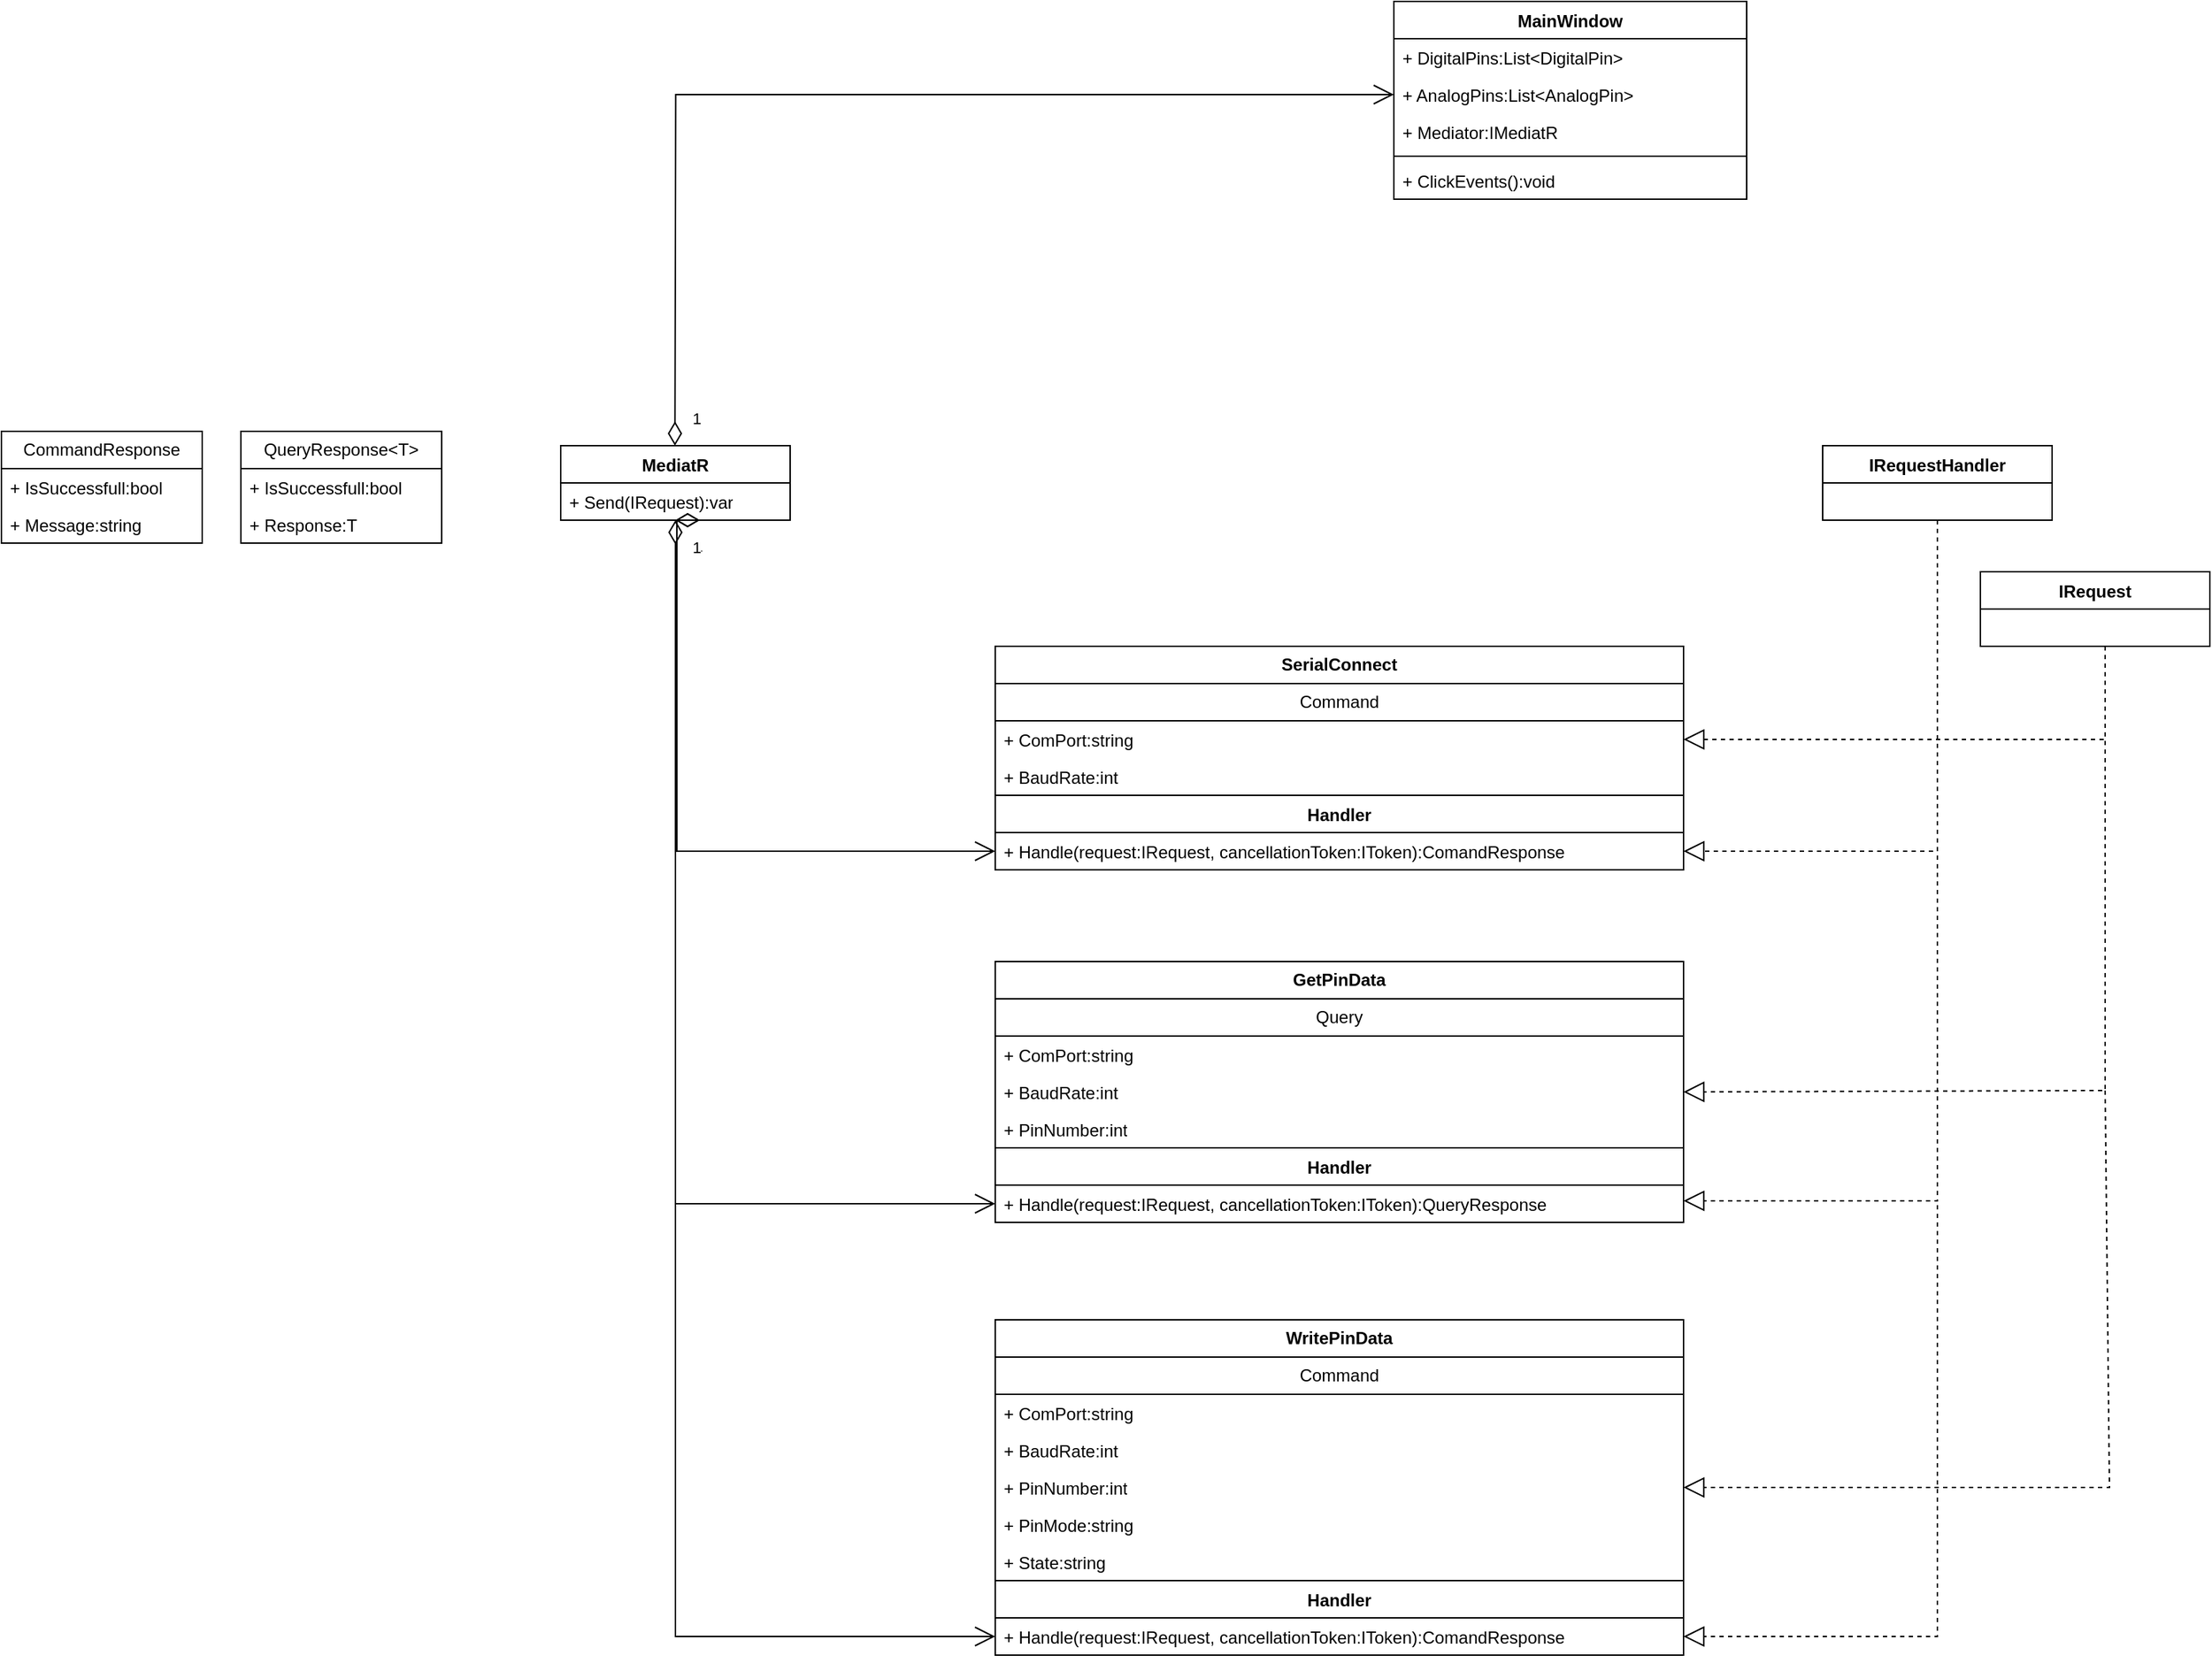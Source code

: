<mxfile version="24.3.0" type="device">
  <diagram id="C5RBs43oDa-KdzZeNtuy" name="Page-1">
    <mxGraphModel dx="2860" dy="981" grid="1" gridSize="10" guides="1" tooltips="1" connect="1" arrows="1" fold="1" page="1" pageScale="1" pageWidth="827" pageHeight="1169" math="0" shadow="0">
      <root>
        <mxCell id="WIyWlLk6GJQsqaUBKTNV-0" />
        <mxCell id="WIyWlLk6GJQsqaUBKTNV-1" parent="WIyWlLk6GJQsqaUBKTNV-0" />
        <mxCell id="dkW8zP6HYwiiRKgh0QS8-4" value="MediatR" style="swimlane;fontStyle=1;align=center;verticalAlign=top;childLayout=stackLayout;horizontal=1;startSize=26;horizontalStack=0;resizeParent=1;resizeParentMax=0;resizeLast=0;collapsible=1;marginBottom=0;whiteSpace=wrap;html=1;" parent="WIyWlLk6GJQsqaUBKTNV-1" vertex="1">
          <mxGeometry x="-290" y="420" width="160" height="52" as="geometry" />
        </mxCell>
        <mxCell id="dkW8zP6HYwiiRKgh0QS8-7" value="+ Send(IRequest):var" style="text;strokeColor=none;fillColor=none;align=left;verticalAlign=top;spacingLeft=4;spacingRight=4;overflow=hidden;rotatable=0;points=[[0,0.5],[1,0.5]];portConstraint=eastwest;whiteSpace=wrap;html=1;" parent="dkW8zP6HYwiiRKgh0QS8-4" vertex="1">
          <mxGeometry y="26" width="160" height="26" as="geometry" />
        </mxCell>
        <mxCell id="dkW8zP6HYwiiRKgh0QS8-8" value="MainWindow" style="swimlane;fontStyle=1;align=center;verticalAlign=top;childLayout=stackLayout;horizontal=1;startSize=26;horizontalStack=0;resizeParent=1;resizeParentMax=0;resizeLast=0;collapsible=1;marginBottom=0;whiteSpace=wrap;html=1;" parent="WIyWlLk6GJQsqaUBKTNV-1" vertex="1">
          <mxGeometry x="291" y="110" width="246" height="138" as="geometry" />
        </mxCell>
        <mxCell id="dkW8zP6HYwiiRKgh0QS8-9" value="+ DigitalPins:List&amp;lt;DigitalPin&amp;gt;" style="text;strokeColor=none;fillColor=none;align=left;verticalAlign=top;spacingLeft=4;spacingRight=4;overflow=hidden;rotatable=0;points=[[0,0.5],[1,0.5]];portConstraint=eastwest;whiteSpace=wrap;html=1;" parent="dkW8zP6HYwiiRKgh0QS8-8" vertex="1">
          <mxGeometry y="26" width="246" height="26" as="geometry" />
        </mxCell>
        <mxCell id="dkW8zP6HYwiiRKgh0QS8-12" value="+ AnalogPins:List&amp;lt;AnalogPin&amp;gt;" style="text;strokeColor=none;fillColor=none;align=left;verticalAlign=top;spacingLeft=4;spacingRight=4;overflow=hidden;rotatable=0;points=[[0,0.5],[1,0.5]];portConstraint=eastwest;whiteSpace=wrap;html=1;" parent="dkW8zP6HYwiiRKgh0QS8-8" vertex="1">
          <mxGeometry y="52" width="246" height="26" as="geometry" />
        </mxCell>
        <mxCell id="dkW8zP6HYwiiRKgh0QS8-13" value="+ Mediator:IMediatR" style="text;strokeColor=none;fillColor=none;align=left;verticalAlign=top;spacingLeft=4;spacingRight=4;overflow=hidden;rotatable=0;points=[[0,0.5],[1,0.5]];portConstraint=eastwest;whiteSpace=wrap;html=1;" parent="dkW8zP6HYwiiRKgh0QS8-8" vertex="1">
          <mxGeometry y="78" width="246" height="26" as="geometry" />
        </mxCell>
        <mxCell id="dkW8zP6HYwiiRKgh0QS8-10" value="" style="line;strokeWidth=1;fillColor=none;align=left;verticalAlign=middle;spacingTop=-1;spacingLeft=3;spacingRight=3;rotatable=0;labelPosition=right;points=[];portConstraint=eastwest;strokeColor=inherit;" parent="dkW8zP6HYwiiRKgh0QS8-8" vertex="1">
          <mxGeometry y="104" width="246" height="8" as="geometry" />
        </mxCell>
        <mxCell id="dkW8zP6HYwiiRKgh0QS8-11" value="+ ClickEvents():void" style="text;strokeColor=none;fillColor=none;align=left;verticalAlign=top;spacingLeft=4;spacingRight=4;overflow=hidden;rotatable=0;points=[[0,0.5],[1,0.5]];portConstraint=eastwest;whiteSpace=wrap;html=1;" parent="dkW8zP6HYwiiRKgh0QS8-8" vertex="1">
          <mxGeometry y="112" width="246" height="26" as="geometry" />
        </mxCell>
        <mxCell id="dkW8zP6HYwiiRKgh0QS8-19" value="&lt;span style=&quot;font-weight: 700;&quot;&gt;SerialConnect&lt;/span&gt;" style="swimlane;fontStyle=0;childLayout=stackLayout;horizontal=1;startSize=26;fillColor=none;horizontalStack=0;resizeParent=1;resizeParentMax=0;resizeLast=0;collapsible=1;marginBottom=0;whiteSpace=wrap;html=1;" parent="WIyWlLk6GJQsqaUBKTNV-1" vertex="1">
          <mxGeometry x="13" y="560" width="480" height="156" as="geometry">
            <mxRectangle x="344" y="585" width="120" height="30" as="alternateBounds" />
          </mxGeometry>
        </mxCell>
        <mxCell id="dkW8zP6HYwiiRKgh0QS8-27" value="Command" style="swimlane;fontStyle=0;childLayout=stackLayout;horizontal=1;startSize=26;fillColor=none;horizontalStack=0;resizeParent=1;resizeParentMax=0;resizeLast=0;collapsible=1;marginBottom=0;whiteSpace=wrap;html=1;" parent="dkW8zP6HYwiiRKgh0QS8-19" vertex="1">
          <mxGeometry y="26" width="480" height="78" as="geometry">
            <mxRectangle y="26" width="140" height="30" as="alternateBounds" />
          </mxGeometry>
        </mxCell>
        <mxCell id="dkW8zP6HYwiiRKgh0QS8-28" value="+ ComPort:string" style="text;strokeColor=none;fillColor=none;align=left;verticalAlign=top;spacingLeft=4;spacingRight=4;overflow=hidden;rotatable=0;points=[[0,0.5],[1,0.5]];portConstraint=eastwest;whiteSpace=wrap;html=1;" parent="dkW8zP6HYwiiRKgh0QS8-27" vertex="1">
          <mxGeometry y="26" width="480" height="26" as="geometry" />
        </mxCell>
        <mxCell id="dkW8zP6HYwiiRKgh0QS8-29" value="+ BaudRate:int" style="text;strokeColor=none;fillColor=none;align=left;verticalAlign=top;spacingLeft=4;spacingRight=4;overflow=hidden;rotatable=0;points=[[0,0.5],[1,0.5]];portConstraint=eastwest;whiteSpace=wrap;html=1;" parent="dkW8zP6HYwiiRKgh0QS8-27" vertex="1">
          <mxGeometry y="52" width="480" height="26" as="geometry" />
        </mxCell>
        <mxCell id="dkW8zP6HYwiiRKgh0QS8-31" value="Handler" style="swimlane;fontStyle=1;align=center;verticalAlign=top;childLayout=stackLayout;horizontal=1;startSize=26;horizontalStack=0;resizeParent=1;resizeParentMax=0;resizeLast=0;collapsible=1;marginBottom=0;whiteSpace=wrap;html=1;" parent="dkW8zP6HYwiiRKgh0QS8-19" vertex="1">
          <mxGeometry y="104" width="480" height="52" as="geometry">
            <mxRectangle y="104" width="140" height="30" as="alternateBounds" />
          </mxGeometry>
        </mxCell>
        <mxCell id="dkW8zP6HYwiiRKgh0QS8-34" value="+ Handle(request:IRequest, cancellationToken:IToken):ComandResponse" style="text;strokeColor=none;fillColor=none;align=left;verticalAlign=top;spacingLeft=4;spacingRight=4;overflow=hidden;rotatable=0;points=[[0,0.5],[1,0.5]];portConstraint=eastwest;whiteSpace=wrap;html=1;" parent="dkW8zP6HYwiiRKgh0QS8-31" vertex="1">
          <mxGeometry y="26" width="480" height="26" as="geometry" />
        </mxCell>
        <mxCell id="dkW8zP6HYwiiRKgh0QS8-35" value="CommandResponse" style="swimlane;fontStyle=0;childLayout=stackLayout;horizontal=1;startSize=26;fillColor=none;horizontalStack=0;resizeParent=1;resizeParentMax=0;resizeLast=0;collapsible=1;marginBottom=0;whiteSpace=wrap;html=1;" parent="WIyWlLk6GJQsqaUBKTNV-1" vertex="1">
          <mxGeometry x="-680" y="410" width="140" height="78" as="geometry" />
        </mxCell>
        <mxCell id="dkW8zP6HYwiiRKgh0QS8-44" value="+ IsSuccessfull:bool" style="text;strokeColor=none;fillColor=none;align=left;verticalAlign=top;spacingLeft=4;spacingRight=4;overflow=hidden;rotatable=0;points=[[0,0.5],[1,0.5]];portConstraint=eastwest;whiteSpace=wrap;html=1;" parent="dkW8zP6HYwiiRKgh0QS8-35" vertex="1">
          <mxGeometry y="26" width="140" height="26" as="geometry" />
        </mxCell>
        <mxCell id="dkW8zP6HYwiiRKgh0QS8-37" value="+ Message:string" style="text;strokeColor=none;fillColor=none;align=left;verticalAlign=top;spacingLeft=4;spacingRight=4;overflow=hidden;rotatable=0;points=[[0,0.5],[1,0.5]];portConstraint=eastwest;whiteSpace=wrap;html=1;" parent="dkW8zP6HYwiiRKgh0QS8-35" vertex="1">
          <mxGeometry y="52" width="140" height="26" as="geometry" />
        </mxCell>
        <mxCell id="dkW8zP6HYwiiRKgh0QS8-39" value="QueryResponse&amp;lt;T&amp;gt;" style="swimlane;fontStyle=0;childLayout=stackLayout;horizontal=1;startSize=26;fillColor=none;horizontalStack=0;resizeParent=1;resizeParentMax=0;resizeLast=0;collapsible=1;marginBottom=0;whiteSpace=wrap;html=1;" parent="WIyWlLk6GJQsqaUBKTNV-1" vertex="1">
          <mxGeometry x="-513" y="410" width="140" height="78" as="geometry" />
        </mxCell>
        <mxCell id="dkW8zP6HYwiiRKgh0QS8-40" value="+ IsSuccessfull:bool" style="text;strokeColor=none;fillColor=none;align=left;verticalAlign=top;spacingLeft=4;spacingRight=4;overflow=hidden;rotatable=0;points=[[0,0.5],[1,0.5]];portConstraint=eastwest;whiteSpace=wrap;html=1;" parent="dkW8zP6HYwiiRKgh0QS8-39" vertex="1">
          <mxGeometry y="26" width="140" height="26" as="geometry" />
        </mxCell>
        <mxCell id="dkW8zP6HYwiiRKgh0QS8-41" value="+ Response:T" style="text;strokeColor=none;fillColor=none;align=left;verticalAlign=top;spacingLeft=4;spacingRight=4;overflow=hidden;rotatable=0;points=[[0,0.5],[1,0.5]];portConstraint=eastwest;whiteSpace=wrap;html=1;" parent="dkW8zP6HYwiiRKgh0QS8-39" vertex="1">
          <mxGeometry y="52" width="140" height="26" as="geometry" />
        </mxCell>
        <mxCell id="dkW8zP6HYwiiRKgh0QS8-47" value="&lt;span style=&quot;font-weight: 700;&quot;&gt;GetPinData&lt;/span&gt;" style="swimlane;fontStyle=0;childLayout=stackLayout;horizontal=1;startSize=26;fillColor=none;horizontalStack=0;resizeParent=1;resizeParentMax=0;resizeLast=0;collapsible=1;marginBottom=0;whiteSpace=wrap;html=1;" parent="WIyWlLk6GJQsqaUBKTNV-1" vertex="1">
          <mxGeometry x="13" y="780" width="480" height="182" as="geometry">
            <mxRectangle x="344" y="585" width="120" height="30" as="alternateBounds" />
          </mxGeometry>
        </mxCell>
        <mxCell id="dkW8zP6HYwiiRKgh0QS8-48" value="Query" style="swimlane;fontStyle=0;childLayout=stackLayout;horizontal=1;startSize=26;fillColor=none;horizontalStack=0;resizeParent=1;resizeParentMax=0;resizeLast=0;collapsible=1;marginBottom=0;whiteSpace=wrap;html=1;" parent="dkW8zP6HYwiiRKgh0QS8-47" vertex="1">
          <mxGeometry y="26" width="480" height="104" as="geometry">
            <mxRectangle y="26" width="140" height="30" as="alternateBounds" />
          </mxGeometry>
        </mxCell>
        <mxCell id="dkW8zP6HYwiiRKgh0QS8-49" value="+ ComPort:string" style="text;strokeColor=none;fillColor=none;align=left;verticalAlign=top;spacingLeft=4;spacingRight=4;overflow=hidden;rotatable=0;points=[[0,0.5],[1,0.5]];portConstraint=eastwest;whiteSpace=wrap;html=1;" parent="dkW8zP6HYwiiRKgh0QS8-48" vertex="1">
          <mxGeometry y="26" width="480" height="26" as="geometry" />
        </mxCell>
        <mxCell id="dkW8zP6HYwiiRKgh0QS8-50" value="+ BaudRate:int" style="text;strokeColor=none;fillColor=none;align=left;verticalAlign=top;spacingLeft=4;spacingRight=4;overflow=hidden;rotatable=0;points=[[0,0.5],[1,0.5]];portConstraint=eastwest;whiteSpace=wrap;html=1;" parent="dkW8zP6HYwiiRKgh0QS8-48" vertex="1">
          <mxGeometry y="52" width="480" height="26" as="geometry" />
        </mxCell>
        <mxCell id="dkW8zP6HYwiiRKgh0QS8-53" value="+ PinNumber:int" style="text;strokeColor=none;fillColor=none;align=left;verticalAlign=top;spacingLeft=4;spacingRight=4;overflow=hidden;rotatable=0;points=[[0,0.5],[1,0.5]];portConstraint=eastwest;whiteSpace=wrap;html=1;" parent="dkW8zP6HYwiiRKgh0QS8-48" vertex="1">
          <mxGeometry y="78" width="480" height="26" as="geometry" />
        </mxCell>
        <mxCell id="dkW8zP6HYwiiRKgh0QS8-51" value="Handler" style="swimlane;fontStyle=1;align=center;verticalAlign=top;childLayout=stackLayout;horizontal=1;startSize=26;horizontalStack=0;resizeParent=1;resizeParentMax=0;resizeLast=0;collapsible=1;marginBottom=0;whiteSpace=wrap;html=1;" parent="dkW8zP6HYwiiRKgh0QS8-47" vertex="1">
          <mxGeometry y="130" width="480" height="52" as="geometry">
            <mxRectangle y="104" width="140" height="30" as="alternateBounds" />
          </mxGeometry>
        </mxCell>
        <mxCell id="dkW8zP6HYwiiRKgh0QS8-52" value="+ Handle(request:IRequest, cancellationToken:IToken):QueryResponse" style="text;strokeColor=none;fillColor=none;align=left;verticalAlign=top;spacingLeft=4;spacingRight=4;overflow=hidden;rotatable=0;points=[[0,0.5],[1,0.5]];portConstraint=eastwest;whiteSpace=wrap;html=1;" parent="dkW8zP6HYwiiRKgh0QS8-51" vertex="1">
          <mxGeometry y="26" width="480" height="26" as="geometry" />
        </mxCell>
        <mxCell id="dkW8zP6HYwiiRKgh0QS8-54" value="&lt;span style=&quot;font-weight: 700;&quot;&gt;WritePinData&lt;/span&gt;" style="swimlane;fontStyle=0;childLayout=stackLayout;horizontal=1;startSize=26;fillColor=none;horizontalStack=0;resizeParent=1;resizeParentMax=0;resizeLast=0;collapsible=1;marginBottom=0;whiteSpace=wrap;html=1;" parent="WIyWlLk6GJQsqaUBKTNV-1" vertex="1">
          <mxGeometry x="13" y="1030" width="480" height="234" as="geometry">
            <mxRectangle x="344" y="585" width="120" height="30" as="alternateBounds" />
          </mxGeometry>
        </mxCell>
        <mxCell id="dkW8zP6HYwiiRKgh0QS8-55" value="Command" style="swimlane;fontStyle=0;childLayout=stackLayout;horizontal=1;startSize=26;fillColor=none;horizontalStack=0;resizeParent=1;resizeParentMax=0;resizeLast=0;collapsible=1;marginBottom=0;whiteSpace=wrap;html=1;" parent="dkW8zP6HYwiiRKgh0QS8-54" vertex="1">
          <mxGeometry y="26" width="480" height="156" as="geometry">
            <mxRectangle y="26" width="140" height="30" as="alternateBounds" />
          </mxGeometry>
        </mxCell>
        <mxCell id="dkW8zP6HYwiiRKgh0QS8-56" value="+ ComPort:string" style="text;strokeColor=none;fillColor=none;align=left;verticalAlign=top;spacingLeft=4;spacingRight=4;overflow=hidden;rotatable=0;points=[[0,0.5],[1,0.5]];portConstraint=eastwest;whiteSpace=wrap;html=1;" parent="dkW8zP6HYwiiRKgh0QS8-55" vertex="1">
          <mxGeometry y="26" width="480" height="26" as="geometry" />
        </mxCell>
        <mxCell id="dkW8zP6HYwiiRKgh0QS8-57" value="+ BaudRate:int" style="text;strokeColor=none;fillColor=none;align=left;verticalAlign=top;spacingLeft=4;spacingRight=4;overflow=hidden;rotatable=0;points=[[0,0.5],[1,0.5]];portConstraint=eastwest;whiteSpace=wrap;html=1;" parent="dkW8zP6HYwiiRKgh0QS8-55" vertex="1">
          <mxGeometry y="52" width="480" height="26" as="geometry" />
        </mxCell>
        <mxCell id="dkW8zP6HYwiiRKgh0QS8-58" value="+ PinNumber:int" style="text;strokeColor=none;fillColor=none;align=left;verticalAlign=top;spacingLeft=4;spacingRight=4;overflow=hidden;rotatable=0;points=[[0,0.5],[1,0.5]];portConstraint=eastwest;whiteSpace=wrap;html=1;" parent="dkW8zP6HYwiiRKgh0QS8-55" vertex="1">
          <mxGeometry y="78" width="480" height="26" as="geometry" />
        </mxCell>
        <mxCell id="dkW8zP6HYwiiRKgh0QS8-65" value="+ PinMode:string" style="text;strokeColor=none;fillColor=none;align=left;verticalAlign=top;spacingLeft=4;spacingRight=4;overflow=hidden;rotatable=0;points=[[0,0.5],[1,0.5]];portConstraint=eastwest;whiteSpace=wrap;html=1;" parent="dkW8zP6HYwiiRKgh0QS8-55" vertex="1">
          <mxGeometry y="104" width="480" height="26" as="geometry" />
        </mxCell>
        <mxCell id="dkW8zP6HYwiiRKgh0QS8-66" value="+ State:string" style="text;strokeColor=none;fillColor=none;align=left;verticalAlign=top;spacingLeft=4;spacingRight=4;overflow=hidden;rotatable=0;points=[[0,0.5],[1,0.5]];portConstraint=eastwest;whiteSpace=wrap;html=1;" parent="dkW8zP6HYwiiRKgh0QS8-55" vertex="1">
          <mxGeometry y="130" width="480" height="26" as="geometry" />
        </mxCell>
        <mxCell id="dkW8zP6HYwiiRKgh0QS8-59" value="Handler" style="swimlane;fontStyle=1;align=center;verticalAlign=top;childLayout=stackLayout;horizontal=1;startSize=26;horizontalStack=0;resizeParent=1;resizeParentMax=0;resizeLast=0;collapsible=1;marginBottom=0;whiteSpace=wrap;html=1;" parent="dkW8zP6HYwiiRKgh0QS8-54" vertex="1">
          <mxGeometry y="182" width="480" height="52" as="geometry">
            <mxRectangle y="104" width="140" height="30" as="alternateBounds" />
          </mxGeometry>
        </mxCell>
        <mxCell id="dkW8zP6HYwiiRKgh0QS8-60" value="+ Handle(request:IRequest, cancellationToken:IToken):ComandResponse" style="text;strokeColor=none;fillColor=none;align=left;verticalAlign=top;spacingLeft=4;spacingRight=4;overflow=hidden;rotatable=0;points=[[0,0.5],[1,0.5]];portConstraint=eastwest;whiteSpace=wrap;html=1;" parent="dkW8zP6HYwiiRKgh0QS8-59" vertex="1">
          <mxGeometry y="26" width="480" height="26" as="geometry" />
        </mxCell>
        <mxCell id="OptHiRiKHPPA2WoH1iJA-0" value="IRequestHandler" style="swimlane;fontStyle=1;align=center;verticalAlign=top;childLayout=stackLayout;horizontal=1;startSize=26;horizontalStack=0;resizeParent=1;resizeParentMax=0;resizeLast=0;collapsible=1;marginBottom=0;whiteSpace=wrap;html=1;" parent="WIyWlLk6GJQsqaUBKTNV-1" vertex="1">
          <mxGeometry x="590" y="420" width="160" height="52" as="geometry" />
        </mxCell>
        <mxCell id="OptHiRiKHPPA2WoH1iJA-2" value="IRequest" style="swimlane;fontStyle=1;align=center;verticalAlign=top;childLayout=stackLayout;horizontal=1;startSize=26;horizontalStack=0;resizeParent=1;resizeParentMax=0;resizeLast=0;collapsible=1;marginBottom=0;whiteSpace=wrap;html=1;" parent="WIyWlLk6GJQsqaUBKTNV-1" vertex="1">
          <mxGeometry x="700" y="508" width="160" height="52" as="geometry" />
        </mxCell>
        <mxCell id="kZT4_7rpugISarSluX1K-0" value="1" style="endArrow=open;html=1;endSize=12;startArrow=diamondThin;startSize=14;startFill=0;edgeStyle=orthogonalEdgeStyle;align=left;verticalAlign=bottom;rounded=0;entryX=0;entryY=0.5;entryDx=0;entryDy=0;" edge="1" parent="WIyWlLk6GJQsqaUBKTNV-1" target="dkW8zP6HYwiiRKgh0QS8-12">
          <mxGeometry x="-0.973" y="-10" relative="1" as="geometry">
            <mxPoint x="-210.34" y="420" as="sourcePoint" />
            <mxPoint x="-210.34" y="291" as="targetPoint" />
            <mxPoint as="offset" />
          </mxGeometry>
        </mxCell>
        <mxCell id="kZT4_7rpugISarSluX1K-1" value="1" style="endArrow=open;html=1;endSize=12;startArrow=diamondThin;startSize=14;startFill=0;edgeStyle=orthogonalEdgeStyle;align=left;verticalAlign=bottom;rounded=0;entryX=0;entryY=0.5;entryDx=0;entryDy=0;" edge="1" parent="WIyWlLk6GJQsqaUBKTNV-1" target="dkW8zP6HYwiiRKgh0QS8-34">
          <mxGeometry x="-0.879" y="10" relative="1" as="geometry">
            <mxPoint x="-210" y="472" as="sourcePoint" />
            <mxPoint x="10" y="703" as="targetPoint" />
            <Array as="points">
              <mxPoint x="-209" y="472" />
              <mxPoint x="-209" y="703" />
            </Array>
            <mxPoint as="offset" />
          </mxGeometry>
        </mxCell>
        <mxCell id="kZT4_7rpugISarSluX1K-3" value="1" style="endArrow=open;html=1;endSize=12;startArrow=diamondThin;startSize=14;startFill=0;edgeStyle=orthogonalEdgeStyle;align=left;verticalAlign=bottom;rounded=0;entryX=0;entryY=0.5;entryDx=0;entryDy=0;" edge="1" parent="WIyWlLk6GJQsqaUBKTNV-1" target="dkW8zP6HYwiiRKgh0QS8-52">
          <mxGeometry x="-0.917" y="9" relative="1" as="geometry">
            <mxPoint x="-210" y="472" as="sourcePoint" />
            <mxPoint x="-140" y="710" as="targetPoint" />
            <Array as="points">
              <mxPoint x="-209" y="472" />
              <mxPoint x="-209" y="703" />
              <mxPoint x="-210" y="703" />
              <mxPoint x="-210" y="949" />
            </Array>
            <mxPoint as="offset" />
          </mxGeometry>
        </mxCell>
        <mxCell id="kZT4_7rpugISarSluX1K-4" value="1" style="endArrow=open;html=1;endSize=12;startArrow=diamondThin;startSize=14;startFill=0;edgeStyle=orthogonalEdgeStyle;align=left;verticalAlign=bottom;rounded=0;entryX=0;entryY=0.5;entryDx=0;entryDy=0;" edge="1" parent="WIyWlLk6GJQsqaUBKTNV-1" target="dkW8zP6HYwiiRKgh0QS8-60">
          <mxGeometry x="-0.944" y="10" relative="1" as="geometry">
            <mxPoint x="-210" y="472" as="sourcePoint" />
            <mxPoint x="13" y="703" as="targetPoint" />
            <Array as="points">
              <mxPoint x="-210" y="1251" />
            </Array>
            <mxPoint as="offset" />
          </mxGeometry>
        </mxCell>
        <mxCell id="kZT4_7rpugISarSluX1K-5" value="" style="endArrow=block;dashed=1;endFill=0;endSize=12;html=1;rounded=0;exitX=0.5;exitY=1;exitDx=0;exitDy=0;entryX=1;entryY=0.5;entryDx=0;entryDy=0;" edge="1" parent="WIyWlLk6GJQsqaUBKTNV-1" source="OptHiRiKHPPA2WoH1iJA-0" target="dkW8zP6HYwiiRKgh0QS8-34">
          <mxGeometry width="160" relative="1" as="geometry">
            <mxPoint x="650" y="640" as="sourcePoint" />
            <mxPoint x="810" y="640" as="targetPoint" />
            <Array as="points">
              <mxPoint x="670" y="703" />
            </Array>
          </mxGeometry>
        </mxCell>
        <mxCell id="kZT4_7rpugISarSluX1K-7" value="" style="endArrow=block;dashed=1;endFill=0;endSize=12;html=1;rounded=0;entryX=1;entryY=0.5;entryDx=0;entryDy=0;" edge="1" parent="WIyWlLk6GJQsqaUBKTNV-1">
          <mxGeometry width="160" relative="1" as="geometry">
            <mxPoint x="670" y="700" as="sourcePoint" />
            <mxPoint x="493" y="947" as="targetPoint" />
            <Array as="points">
              <mxPoint x="670" y="947" />
            </Array>
          </mxGeometry>
        </mxCell>
        <mxCell id="kZT4_7rpugISarSluX1K-8" value="" style="endArrow=block;dashed=1;endFill=0;endSize=12;html=1;rounded=0;entryX=1;entryY=0.5;entryDx=0;entryDy=0;" edge="1" parent="WIyWlLk6GJQsqaUBKTNV-1">
          <mxGeometry width="160" relative="1" as="geometry">
            <mxPoint x="670" y="950" as="sourcePoint" />
            <mxPoint x="493" y="1251" as="targetPoint" />
            <Array as="points">
              <mxPoint x="670" y="1251" />
            </Array>
          </mxGeometry>
        </mxCell>
        <mxCell id="kZT4_7rpugISarSluX1K-9" value="" style="endArrow=block;dashed=1;endFill=0;endSize=12;html=1;rounded=0;exitX=0.5;exitY=1;exitDx=0;exitDy=0;entryX=1;entryY=0.5;entryDx=0;entryDy=0;" edge="1" parent="WIyWlLk6GJQsqaUBKTNV-1" target="dkW8zP6HYwiiRKgh0QS8-28">
          <mxGeometry width="160" relative="1" as="geometry">
            <mxPoint x="787" y="560" as="sourcePoint" />
            <mxPoint x="610" y="791" as="targetPoint" />
            <Array as="points">
              <mxPoint x="787" y="625" />
            </Array>
          </mxGeometry>
        </mxCell>
        <mxCell id="kZT4_7rpugISarSluX1K-10" value="" style="endArrow=block;dashed=1;endFill=0;endSize=12;html=1;rounded=0;exitX=0.5;exitY=1;exitDx=0;exitDy=0;entryX=1;entryY=0.5;entryDx=0;entryDy=0;" edge="1" parent="WIyWlLk6GJQsqaUBKTNV-1" target="dkW8zP6HYwiiRKgh0QS8-50">
          <mxGeometry width="160" relative="1" as="geometry">
            <mxPoint x="787" y="620" as="sourcePoint" />
            <mxPoint x="493" y="685" as="targetPoint" />
            <Array as="points">
              <mxPoint x="787" y="870" />
            </Array>
          </mxGeometry>
        </mxCell>
        <mxCell id="kZT4_7rpugISarSluX1K-11" value="" style="endArrow=block;dashed=1;endFill=0;endSize=12;html=1;rounded=0;exitX=0.5;exitY=1;exitDx=0;exitDy=0;entryX=1;entryY=0.5;entryDx=0;entryDy=0;" edge="1" parent="WIyWlLk6GJQsqaUBKTNV-1" target="dkW8zP6HYwiiRKgh0QS8-58">
          <mxGeometry width="160" relative="1" as="geometry">
            <mxPoint x="787" y="870" as="sourcePoint" />
            <mxPoint x="493" y="935" as="targetPoint" />
            <Array as="points">
              <mxPoint x="790" y="1147" />
            </Array>
          </mxGeometry>
        </mxCell>
      </root>
    </mxGraphModel>
  </diagram>
</mxfile>
